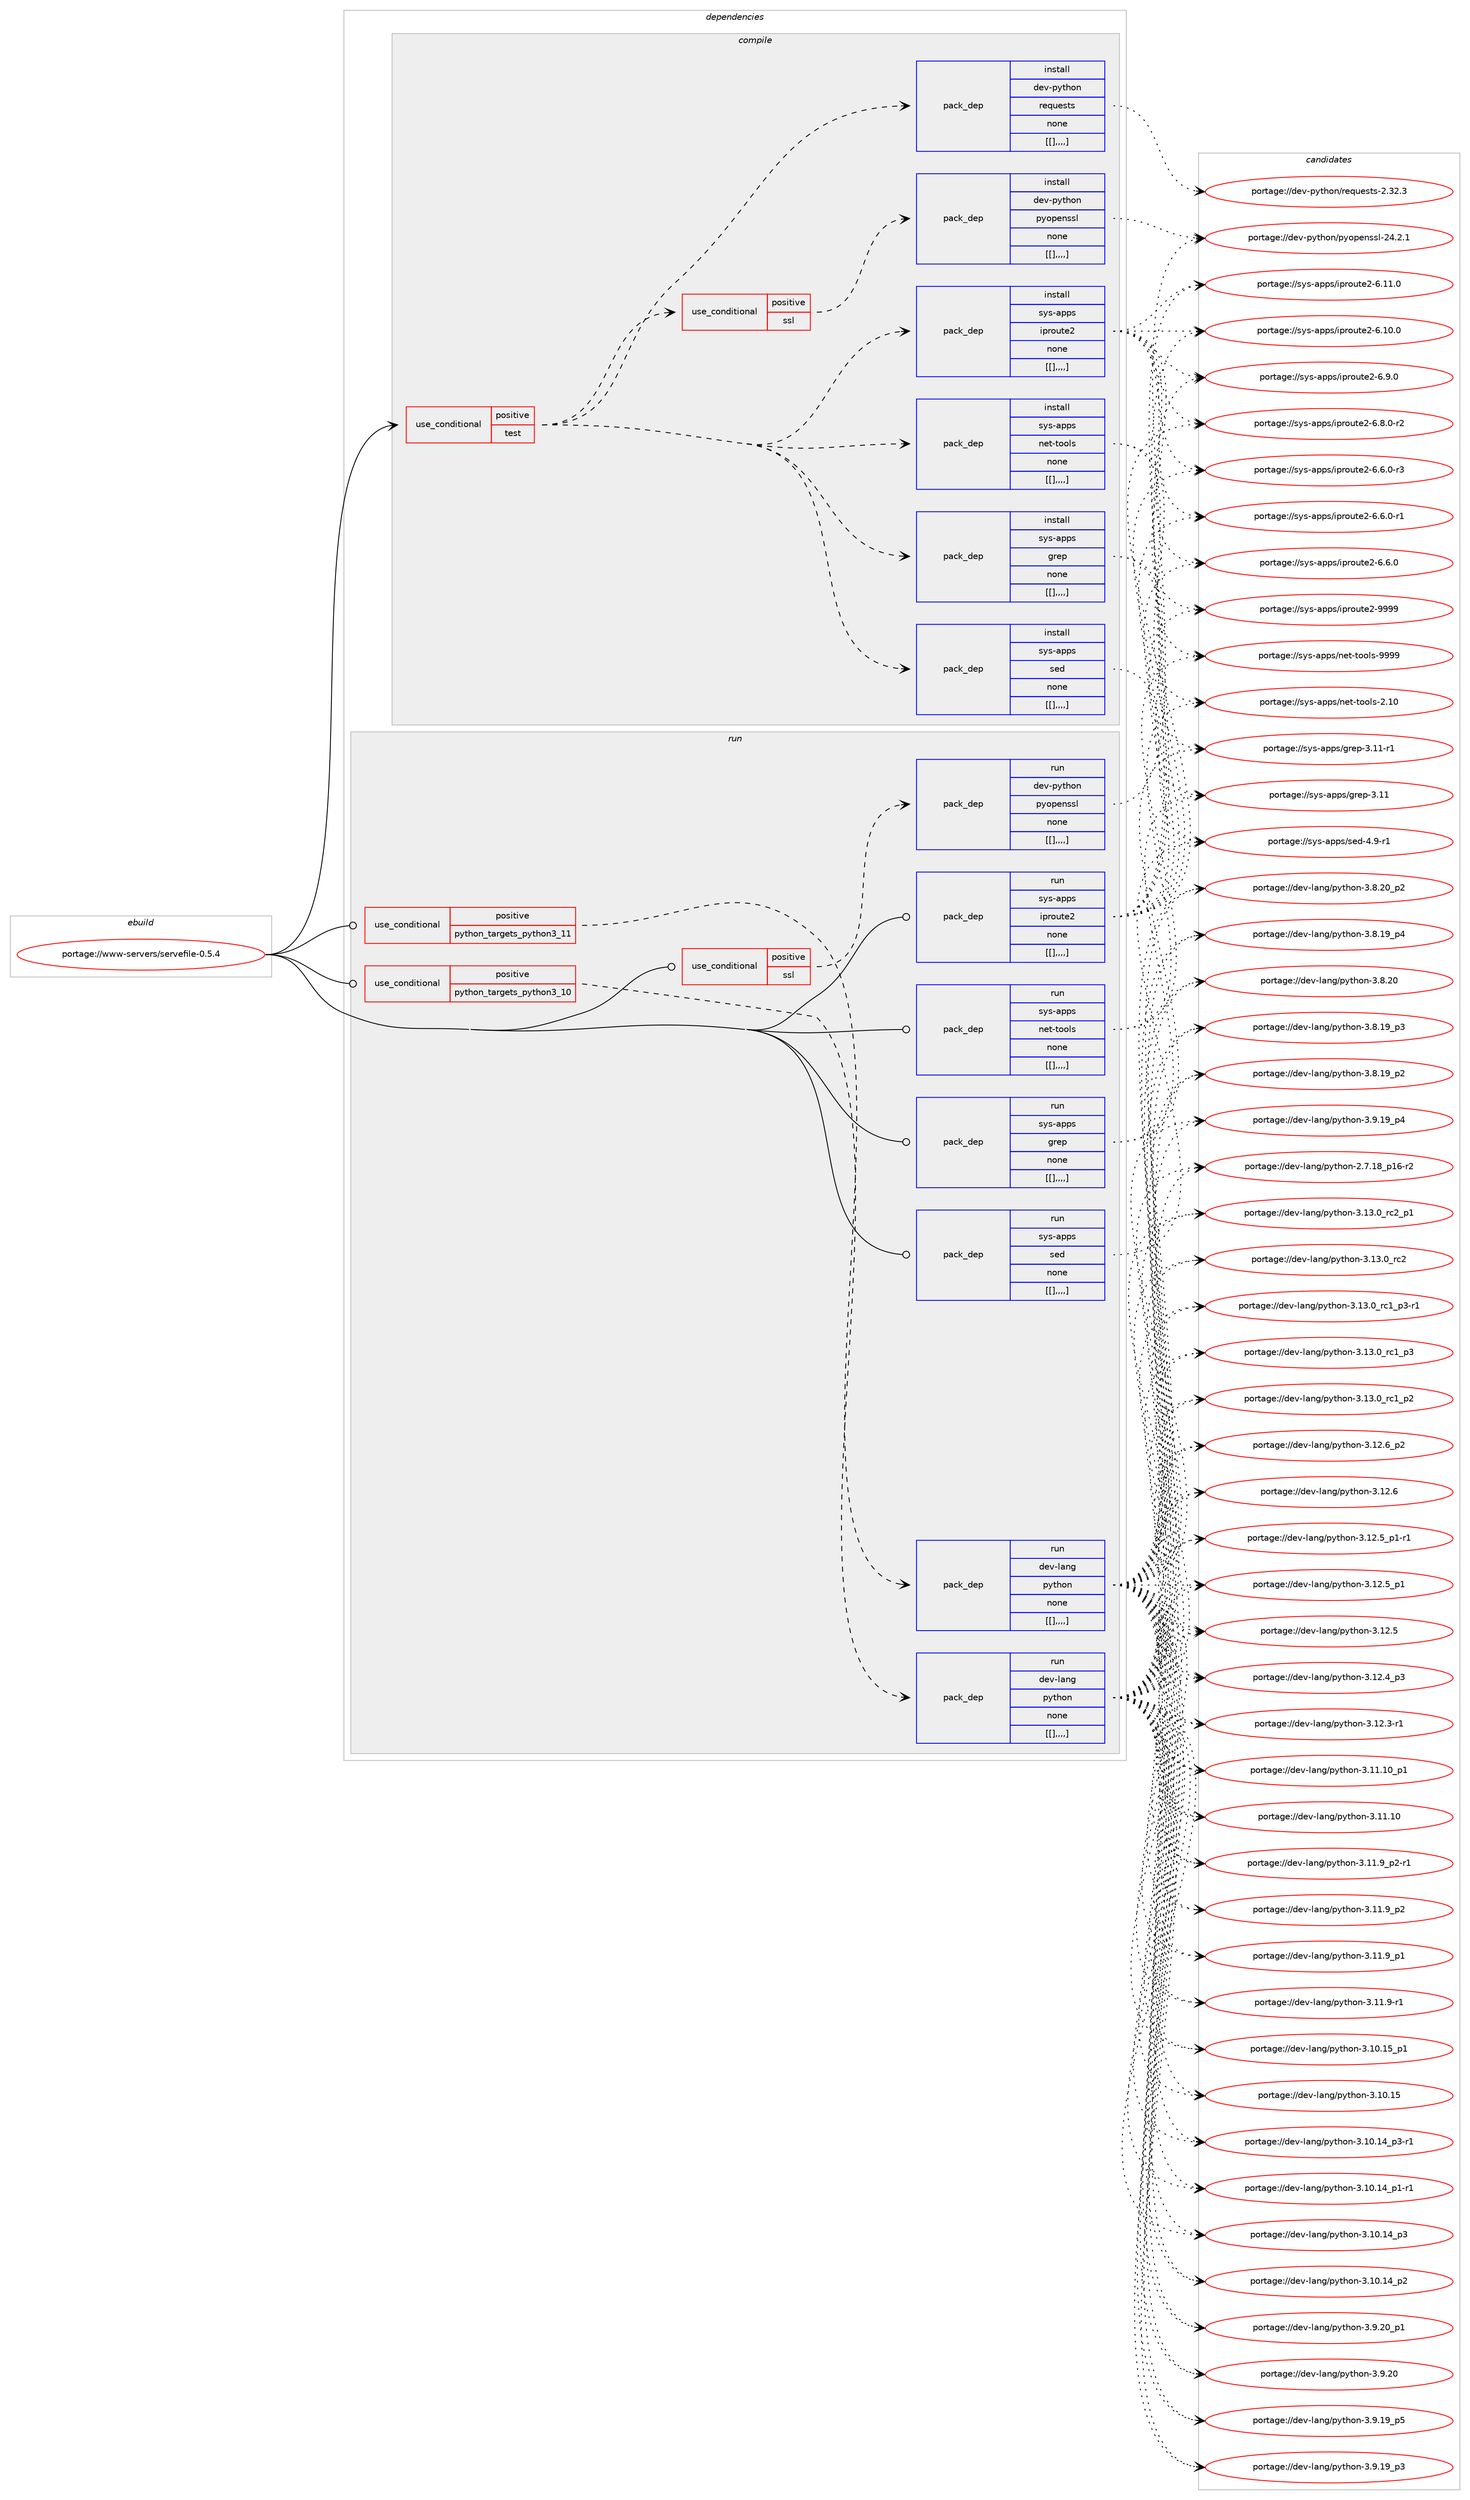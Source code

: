 digraph prolog {

# *************
# Graph options
# *************

newrank=true;
concentrate=true;
compound=true;
graph [rankdir=LR,fontname=Helvetica,fontsize=10,ranksep=1.5];#, ranksep=2.5, nodesep=0.2];
edge  [arrowhead=vee];
node  [fontname=Helvetica,fontsize=10];

# **********
# The ebuild
# **********

subgraph cluster_leftcol {
color=gray;
label=<<i>ebuild</i>>;
id [label="portage://www-servers/servefile-0.5.4", color=red, width=4, href="../www-servers/servefile-0.5.4.svg"];
}

# ****************
# The dependencies
# ****************

subgraph cluster_midcol {
color=gray;
label=<<i>dependencies</i>>;
subgraph cluster_compile {
fillcolor="#eeeeee";
style=filled;
label=<<i>compile</i>>;
subgraph cond126291 {
dependency467979 [label=<<TABLE BORDER="0" CELLBORDER="1" CELLSPACING="0" CELLPADDING="4"><TR><TD ROWSPAN="3" CELLPADDING="10">use_conditional</TD></TR><TR><TD>positive</TD></TR><TR><TD>test</TD></TR></TABLE>>, shape=none, color=red];
subgraph cond126292 {
dependency467980 [label=<<TABLE BORDER="0" CELLBORDER="1" CELLSPACING="0" CELLPADDING="4"><TR><TD ROWSPAN="3" CELLPADDING="10">use_conditional</TD></TR><TR><TD>positive</TD></TR><TR><TD>ssl</TD></TR></TABLE>>, shape=none, color=red];
subgraph pack338291 {
dependency467981 [label=<<TABLE BORDER="0" CELLBORDER="1" CELLSPACING="0" CELLPADDING="4" WIDTH="220"><TR><TD ROWSPAN="6" CELLPADDING="30">pack_dep</TD></TR><TR><TD WIDTH="110">install</TD></TR><TR><TD>dev-python</TD></TR><TR><TD>pyopenssl</TD></TR><TR><TD>none</TD></TR><TR><TD>[[],,,,]</TD></TR></TABLE>>, shape=none, color=blue];
}
dependency467980:e -> dependency467981:w [weight=20,style="dashed",arrowhead="vee"];
}
dependency467979:e -> dependency467980:w [weight=20,style="dashed",arrowhead="vee"];
subgraph pack338292 {
dependency467982 [label=<<TABLE BORDER="0" CELLBORDER="1" CELLSPACING="0" CELLPADDING="4" WIDTH="220"><TR><TD ROWSPAN="6" CELLPADDING="30">pack_dep</TD></TR><TR><TD WIDTH="110">install</TD></TR><TR><TD>sys-apps</TD></TR><TR><TD>grep</TD></TR><TR><TD>none</TD></TR><TR><TD>[[],,,,]</TD></TR></TABLE>>, shape=none, color=blue];
}
dependency467979:e -> dependency467982:w [weight=20,style="dashed",arrowhead="vee"];
subgraph pack338293 {
dependency467983 [label=<<TABLE BORDER="0" CELLBORDER="1" CELLSPACING="0" CELLPADDING="4" WIDTH="220"><TR><TD ROWSPAN="6" CELLPADDING="30">pack_dep</TD></TR><TR><TD WIDTH="110">install</TD></TR><TR><TD>sys-apps</TD></TR><TR><TD>iproute2</TD></TR><TR><TD>none</TD></TR><TR><TD>[[],,,,]</TD></TR></TABLE>>, shape=none, color=blue];
}
dependency467979:e -> dependency467983:w [weight=20,style="dashed",arrowhead="vee"];
subgraph pack338294 {
dependency467984 [label=<<TABLE BORDER="0" CELLBORDER="1" CELLSPACING="0" CELLPADDING="4" WIDTH="220"><TR><TD ROWSPAN="6" CELLPADDING="30">pack_dep</TD></TR><TR><TD WIDTH="110">install</TD></TR><TR><TD>sys-apps</TD></TR><TR><TD>net-tools</TD></TR><TR><TD>none</TD></TR><TR><TD>[[],,,,]</TD></TR></TABLE>>, shape=none, color=blue];
}
dependency467979:e -> dependency467984:w [weight=20,style="dashed",arrowhead="vee"];
subgraph pack338295 {
dependency467985 [label=<<TABLE BORDER="0" CELLBORDER="1" CELLSPACING="0" CELLPADDING="4" WIDTH="220"><TR><TD ROWSPAN="6" CELLPADDING="30">pack_dep</TD></TR><TR><TD WIDTH="110">install</TD></TR><TR><TD>sys-apps</TD></TR><TR><TD>sed</TD></TR><TR><TD>none</TD></TR><TR><TD>[[],,,,]</TD></TR></TABLE>>, shape=none, color=blue];
}
dependency467979:e -> dependency467985:w [weight=20,style="dashed",arrowhead="vee"];
subgraph pack338296 {
dependency467986 [label=<<TABLE BORDER="0" CELLBORDER="1" CELLSPACING="0" CELLPADDING="4" WIDTH="220"><TR><TD ROWSPAN="6" CELLPADDING="30">pack_dep</TD></TR><TR><TD WIDTH="110">install</TD></TR><TR><TD>dev-python</TD></TR><TR><TD>requests</TD></TR><TR><TD>none</TD></TR><TR><TD>[[],,,,]</TD></TR></TABLE>>, shape=none, color=blue];
}
dependency467979:e -> dependency467986:w [weight=20,style="dashed",arrowhead="vee"];
}
id:e -> dependency467979:w [weight=20,style="solid",arrowhead="vee"];
}
subgraph cluster_compileandrun {
fillcolor="#eeeeee";
style=filled;
label=<<i>compile and run</i>>;
}
subgraph cluster_run {
fillcolor="#eeeeee";
style=filled;
label=<<i>run</i>>;
subgraph cond126293 {
dependency467987 [label=<<TABLE BORDER="0" CELLBORDER="1" CELLSPACING="0" CELLPADDING="4"><TR><TD ROWSPAN="3" CELLPADDING="10">use_conditional</TD></TR><TR><TD>positive</TD></TR><TR><TD>python_targets_python3_10</TD></TR></TABLE>>, shape=none, color=red];
subgraph pack338297 {
dependency467988 [label=<<TABLE BORDER="0" CELLBORDER="1" CELLSPACING="0" CELLPADDING="4" WIDTH="220"><TR><TD ROWSPAN="6" CELLPADDING="30">pack_dep</TD></TR><TR><TD WIDTH="110">run</TD></TR><TR><TD>dev-lang</TD></TR><TR><TD>python</TD></TR><TR><TD>none</TD></TR><TR><TD>[[],,,,]</TD></TR></TABLE>>, shape=none, color=blue];
}
dependency467987:e -> dependency467988:w [weight=20,style="dashed",arrowhead="vee"];
}
id:e -> dependency467987:w [weight=20,style="solid",arrowhead="odot"];
subgraph cond126294 {
dependency467989 [label=<<TABLE BORDER="0" CELLBORDER="1" CELLSPACING="0" CELLPADDING="4"><TR><TD ROWSPAN="3" CELLPADDING="10">use_conditional</TD></TR><TR><TD>positive</TD></TR><TR><TD>python_targets_python3_11</TD></TR></TABLE>>, shape=none, color=red];
subgraph pack338298 {
dependency467990 [label=<<TABLE BORDER="0" CELLBORDER="1" CELLSPACING="0" CELLPADDING="4" WIDTH="220"><TR><TD ROWSPAN="6" CELLPADDING="30">pack_dep</TD></TR><TR><TD WIDTH="110">run</TD></TR><TR><TD>dev-lang</TD></TR><TR><TD>python</TD></TR><TR><TD>none</TD></TR><TR><TD>[[],,,,]</TD></TR></TABLE>>, shape=none, color=blue];
}
dependency467989:e -> dependency467990:w [weight=20,style="dashed",arrowhead="vee"];
}
id:e -> dependency467989:w [weight=20,style="solid",arrowhead="odot"];
subgraph cond126295 {
dependency467991 [label=<<TABLE BORDER="0" CELLBORDER="1" CELLSPACING="0" CELLPADDING="4"><TR><TD ROWSPAN="3" CELLPADDING="10">use_conditional</TD></TR><TR><TD>positive</TD></TR><TR><TD>ssl</TD></TR></TABLE>>, shape=none, color=red];
subgraph pack338299 {
dependency467992 [label=<<TABLE BORDER="0" CELLBORDER="1" CELLSPACING="0" CELLPADDING="4" WIDTH="220"><TR><TD ROWSPAN="6" CELLPADDING="30">pack_dep</TD></TR><TR><TD WIDTH="110">run</TD></TR><TR><TD>dev-python</TD></TR><TR><TD>pyopenssl</TD></TR><TR><TD>none</TD></TR><TR><TD>[[],,,,]</TD></TR></TABLE>>, shape=none, color=blue];
}
dependency467991:e -> dependency467992:w [weight=20,style="dashed",arrowhead="vee"];
}
id:e -> dependency467991:w [weight=20,style="solid",arrowhead="odot"];
subgraph pack338300 {
dependency467993 [label=<<TABLE BORDER="0" CELLBORDER="1" CELLSPACING="0" CELLPADDING="4" WIDTH="220"><TR><TD ROWSPAN="6" CELLPADDING="30">pack_dep</TD></TR><TR><TD WIDTH="110">run</TD></TR><TR><TD>sys-apps</TD></TR><TR><TD>grep</TD></TR><TR><TD>none</TD></TR><TR><TD>[[],,,,]</TD></TR></TABLE>>, shape=none, color=blue];
}
id:e -> dependency467993:w [weight=20,style="solid",arrowhead="odot"];
subgraph pack338301 {
dependency467994 [label=<<TABLE BORDER="0" CELLBORDER="1" CELLSPACING="0" CELLPADDING="4" WIDTH="220"><TR><TD ROWSPAN="6" CELLPADDING="30">pack_dep</TD></TR><TR><TD WIDTH="110">run</TD></TR><TR><TD>sys-apps</TD></TR><TR><TD>iproute2</TD></TR><TR><TD>none</TD></TR><TR><TD>[[],,,,]</TD></TR></TABLE>>, shape=none, color=blue];
}
id:e -> dependency467994:w [weight=20,style="solid",arrowhead="odot"];
subgraph pack338302 {
dependency467995 [label=<<TABLE BORDER="0" CELLBORDER="1" CELLSPACING="0" CELLPADDING="4" WIDTH="220"><TR><TD ROWSPAN="6" CELLPADDING="30">pack_dep</TD></TR><TR><TD WIDTH="110">run</TD></TR><TR><TD>sys-apps</TD></TR><TR><TD>net-tools</TD></TR><TR><TD>none</TD></TR><TR><TD>[[],,,,]</TD></TR></TABLE>>, shape=none, color=blue];
}
id:e -> dependency467995:w [weight=20,style="solid",arrowhead="odot"];
subgraph pack338303 {
dependency467996 [label=<<TABLE BORDER="0" CELLBORDER="1" CELLSPACING="0" CELLPADDING="4" WIDTH="220"><TR><TD ROWSPAN="6" CELLPADDING="30">pack_dep</TD></TR><TR><TD WIDTH="110">run</TD></TR><TR><TD>sys-apps</TD></TR><TR><TD>sed</TD></TR><TR><TD>none</TD></TR><TR><TD>[[],,,,]</TD></TR></TABLE>>, shape=none, color=blue];
}
id:e -> dependency467996:w [weight=20,style="solid",arrowhead="odot"];
}
}

# **************
# The candidates
# **************

subgraph cluster_choices {
rank=same;
color=gray;
label=<<i>candidates</i>>;

subgraph choice338291 {
color=black;
nodesep=1;
choice100101118451121211161041111104711212111111210111011511510845505246504649 [label="portage://dev-python/pyopenssl-24.2.1", color=red, width=4,href="../dev-python/pyopenssl-24.2.1.svg"];
dependency467981:e -> choice100101118451121211161041111104711212111111210111011511510845505246504649:w [style=dotted,weight="100"];
}
subgraph choice338292 {
color=black;
nodesep=1;
choice11512111545971121121154710311410111245514649494511449 [label="portage://sys-apps/grep-3.11-r1", color=red, width=4,href="../sys-apps/grep-3.11-r1.svg"];
choice1151211154597112112115471031141011124551464949 [label="portage://sys-apps/grep-3.11", color=red, width=4,href="../sys-apps/grep-3.11.svg"];
dependency467982:e -> choice11512111545971121121154710311410111245514649494511449:w [style=dotted,weight="100"];
dependency467982:e -> choice1151211154597112112115471031141011124551464949:w [style=dotted,weight="100"];
}
subgraph choice338293 {
color=black;
nodesep=1;
choice115121115459711211211547105112114111117116101504557575757 [label="portage://sys-apps/iproute2-9999", color=red, width=4,href="../sys-apps/iproute2-9999.svg"];
choice1151211154597112112115471051121141111171161015045544649494648 [label="portage://sys-apps/iproute2-6.11.0", color=red, width=4,href="../sys-apps/iproute2-6.11.0.svg"];
choice1151211154597112112115471051121141111171161015045544649484648 [label="portage://sys-apps/iproute2-6.10.0", color=red, width=4,href="../sys-apps/iproute2-6.10.0.svg"];
choice11512111545971121121154710511211411111711610150455446574648 [label="portage://sys-apps/iproute2-6.9.0", color=red, width=4,href="../sys-apps/iproute2-6.9.0.svg"];
choice115121115459711211211547105112114111117116101504554465646484511450 [label="portage://sys-apps/iproute2-6.8.0-r2", color=red, width=4,href="../sys-apps/iproute2-6.8.0-r2.svg"];
choice115121115459711211211547105112114111117116101504554465446484511451 [label="portage://sys-apps/iproute2-6.6.0-r3", color=red, width=4,href="../sys-apps/iproute2-6.6.0-r3.svg"];
choice115121115459711211211547105112114111117116101504554465446484511449 [label="portage://sys-apps/iproute2-6.6.0-r1", color=red, width=4,href="../sys-apps/iproute2-6.6.0-r1.svg"];
choice11512111545971121121154710511211411111711610150455446544648 [label="portage://sys-apps/iproute2-6.6.0", color=red, width=4,href="../sys-apps/iproute2-6.6.0.svg"];
dependency467983:e -> choice115121115459711211211547105112114111117116101504557575757:w [style=dotted,weight="100"];
dependency467983:e -> choice1151211154597112112115471051121141111171161015045544649494648:w [style=dotted,weight="100"];
dependency467983:e -> choice1151211154597112112115471051121141111171161015045544649484648:w [style=dotted,weight="100"];
dependency467983:e -> choice11512111545971121121154710511211411111711610150455446574648:w [style=dotted,weight="100"];
dependency467983:e -> choice115121115459711211211547105112114111117116101504554465646484511450:w [style=dotted,weight="100"];
dependency467983:e -> choice115121115459711211211547105112114111117116101504554465446484511451:w [style=dotted,weight="100"];
dependency467983:e -> choice115121115459711211211547105112114111117116101504554465446484511449:w [style=dotted,weight="100"];
dependency467983:e -> choice11512111545971121121154710511211411111711610150455446544648:w [style=dotted,weight="100"];
}
subgraph choice338294 {
color=black;
nodesep=1;
choice115121115459711211211547110101116451161111111081154557575757 [label="portage://sys-apps/net-tools-9999", color=red, width=4,href="../sys-apps/net-tools-9999.svg"];
choice115121115459711211211547110101116451161111111081154550464948 [label="portage://sys-apps/net-tools-2.10", color=red, width=4,href="../sys-apps/net-tools-2.10.svg"];
dependency467984:e -> choice115121115459711211211547110101116451161111111081154557575757:w [style=dotted,weight="100"];
dependency467984:e -> choice115121115459711211211547110101116451161111111081154550464948:w [style=dotted,weight="100"];
}
subgraph choice338295 {
color=black;
nodesep=1;
choice115121115459711211211547115101100455246574511449 [label="portage://sys-apps/sed-4.9-r1", color=red, width=4,href="../sys-apps/sed-4.9-r1.svg"];
dependency467985:e -> choice115121115459711211211547115101100455246574511449:w [style=dotted,weight="100"];
}
subgraph choice338296 {
color=black;
nodesep=1;
choice100101118451121211161041111104711410111311710111511611545504651504651 [label="portage://dev-python/requests-2.32.3", color=red, width=4,href="../dev-python/requests-2.32.3.svg"];
dependency467986:e -> choice100101118451121211161041111104711410111311710111511611545504651504651:w [style=dotted,weight="100"];
}
subgraph choice338297 {
color=black;
nodesep=1;
choice100101118451089711010347112121116104111110455146495146489511499509511249 [label="portage://dev-lang/python-3.13.0_rc2_p1", color=red, width=4,href="../dev-lang/python-3.13.0_rc2_p1.svg"];
choice10010111845108971101034711212111610411111045514649514648951149950 [label="portage://dev-lang/python-3.13.0_rc2", color=red, width=4,href="../dev-lang/python-3.13.0_rc2.svg"];
choice1001011184510897110103471121211161041111104551464951464895114994995112514511449 [label="portage://dev-lang/python-3.13.0_rc1_p3-r1", color=red, width=4,href="../dev-lang/python-3.13.0_rc1_p3-r1.svg"];
choice100101118451089711010347112121116104111110455146495146489511499499511251 [label="portage://dev-lang/python-3.13.0_rc1_p3", color=red, width=4,href="../dev-lang/python-3.13.0_rc1_p3.svg"];
choice100101118451089711010347112121116104111110455146495146489511499499511250 [label="portage://dev-lang/python-3.13.0_rc1_p2", color=red, width=4,href="../dev-lang/python-3.13.0_rc1_p2.svg"];
choice100101118451089711010347112121116104111110455146495046549511250 [label="portage://dev-lang/python-3.12.6_p2", color=red, width=4,href="../dev-lang/python-3.12.6_p2.svg"];
choice10010111845108971101034711212111610411111045514649504654 [label="portage://dev-lang/python-3.12.6", color=red, width=4,href="../dev-lang/python-3.12.6.svg"];
choice1001011184510897110103471121211161041111104551464950465395112494511449 [label="portage://dev-lang/python-3.12.5_p1-r1", color=red, width=4,href="../dev-lang/python-3.12.5_p1-r1.svg"];
choice100101118451089711010347112121116104111110455146495046539511249 [label="portage://dev-lang/python-3.12.5_p1", color=red, width=4,href="../dev-lang/python-3.12.5_p1.svg"];
choice10010111845108971101034711212111610411111045514649504653 [label="portage://dev-lang/python-3.12.5", color=red, width=4,href="../dev-lang/python-3.12.5.svg"];
choice100101118451089711010347112121116104111110455146495046529511251 [label="portage://dev-lang/python-3.12.4_p3", color=red, width=4,href="../dev-lang/python-3.12.4_p3.svg"];
choice100101118451089711010347112121116104111110455146495046514511449 [label="portage://dev-lang/python-3.12.3-r1", color=red, width=4,href="../dev-lang/python-3.12.3-r1.svg"];
choice10010111845108971101034711212111610411111045514649494649489511249 [label="portage://dev-lang/python-3.11.10_p1", color=red, width=4,href="../dev-lang/python-3.11.10_p1.svg"];
choice1001011184510897110103471121211161041111104551464949464948 [label="portage://dev-lang/python-3.11.10", color=red, width=4,href="../dev-lang/python-3.11.10.svg"];
choice1001011184510897110103471121211161041111104551464949465795112504511449 [label="portage://dev-lang/python-3.11.9_p2-r1", color=red, width=4,href="../dev-lang/python-3.11.9_p2-r1.svg"];
choice100101118451089711010347112121116104111110455146494946579511250 [label="portage://dev-lang/python-3.11.9_p2", color=red, width=4,href="../dev-lang/python-3.11.9_p2.svg"];
choice100101118451089711010347112121116104111110455146494946579511249 [label="portage://dev-lang/python-3.11.9_p1", color=red, width=4,href="../dev-lang/python-3.11.9_p1.svg"];
choice100101118451089711010347112121116104111110455146494946574511449 [label="portage://dev-lang/python-3.11.9-r1", color=red, width=4,href="../dev-lang/python-3.11.9-r1.svg"];
choice10010111845108971101034711212111610411111045514649484649539511249 [label="portage://dev-lang/python-3.10.15_p1", color=red, width=4,href="../dev-lang/python-3.10.15_p1.svg"];
choice1001011184510897110103471121211161041111104551464948464953 [label="portage://dev-lang/python-3.10.15", color=red, width=4,href="../dev-lang/python-3.10.15.svg"];
choice100101118451089711010347112121116104111110455146494846495295112514511449 [label="portage://dev-lang/python-3.10.14_p3-r1", color=red, width=4,href="../dev-lang/python-3.10.14_p3-r1.svg"];
choice10010111845108971101034711212111610411111045514649484649529511251 [label="portage://dev-lang/python-3.10.14_p3", color=red, width=4,href="../dev-lang/python-3.10.14_p3.svg"];
choice10010111845108971101034711212111610411111045514649484649529511250 [label="portage://dev-lang/python-3.10.14_p2", color=red, width=4,href="../dev-lang/python-3.10.14_p2.svg"];
choice100101118451089711010347112121116104111110455146494846495295112494511449 [label="portage://dev-lang/python-3.10.14_p1-r1", color=red, width=4,href="../dev-lang/python-3.10.14_p1-r1.svg"];
choice100101118451089711010347112121116104111110455146574650489511249 [label="portage://dev-lang/python-3.9.20_p1", color=red, width=4,href="../dev-lang/python-3.9.20_p1.svg"];
choice10010111845108971101034711212111610411111045514657465048 [label="portage://dev-lang/python-3.9.20", color=red, width=4,href="../dev-lang/python-3.9.20.svg"];
choice100101118451089711010347112121116104111110455146574649579511253 [label="portage://dev-lang/python-3.9.19_p5", color=red, width=4,href="../dev-lang/python-3.9.19_p5.svg"];
choice100101118451089711010347112121116104111110455146574649579511252 [label="portage://dev-lang/python-3.9.19_p4", color=red, width=4,href="../dev-lang/python-3.9.19_p4.svg"];
choice100101118451089711010347112121116104111110455146574649579511251 [label="portage://dev-lang/python-3.9.19_p3", color=red, width=4,href="../dev-lang/python-3.9.19_p3.svg"];
choice100101118451089711010347112121116104111110455146564650489511250 [label="portage://dev-lang/python-3.8.20_p2", color=red, width=4,href="../dev-lang/python-3.8.20_p2.svg"];
choice10010111845108971101034711212111610411111045514656465048 [label="portage://dev-lang/python-3.8.20", color=red, width=4,href="../dev-lang/python-3.8.20.svg"];
choice100101118451089711010347112121116104111110455146564649579511252 [label="portage://dev-lang/python-3.8.19_p4", color=red, width=4,href="../dev-lang/python-3.8.19_p4.svg"];
choice100101118451089711010347112121116104111110455146564649579511251 [label="portage://dev-lang/python-3.8.19_p3", color=red, width=4,href="../dev-lang/python-3.8.19_p3.svg"];
choice100101118451089711010347112121116104111110455146564649579511250 [label="portage://dev-lang/python-3.8.19_p2", color=red, width=4,href="../dev-lang/python-3.8.19_p2.svg"];
choice100101118451089711010347112121116104111110455046554649569511249544511450 [label="portage://dev-lang/python-2.7.18_p16-r2", color=red, width=4,href="../dev-lang/python-2.7.18_p16-r2.svg"];
dependency467988:e -> choice100101118451089711010347112121116104111110455146495146489511499509511249:w [style=dotted,weight="100"];
dependency467988:e -> choice10010111845108971101034711212111610411111045514649514648951149950:w [style=dotted,weight="100"];
dependency467988:e -> choice1001011184510897110103471121211161041111104551464951464895114994995112514511449:w [style=dotted,weight="100"];
dependency467988:e -> choice100101118451089711010347112121116104111110455146495146489511499499511251:w [style=dotted,weight="100"];
dependency467988:e -> choice100101118451089711010347112121116104111110455146495146489511499499511250:w [style=dotted,weight="100"];
dependency467988:e -> choice100101118451089711010347112121116104111110455146495046549511250:w [style=dotted,weight="100"];
dependency467988:e -> choice10010111845108971101034711212111610411111045514649504654:w [style=dotted,weight="100"];
dependency467988:e -> choice1001011184510897110103471121211161041111104551464950465395112494511449:w [style=dotted,weight="100"];
dependency467988:e -> choice100101118451089711010347112121116104111110455146495046539511249:w [style=dotted,weight="100"];
dependency467988:e -> choice10010111845108971101034711212111610411111045514649504653:w [style=dotted,weight="100"];
dependency467988:e -> choice100101118451089711010347112121116104111110455146495046529511251:w [style=dotted,weight="100"];
dependency467988:e -> choice100101118451089711010347112121116104111110455146495046514511449:w [style=dotted,weight="100"];
dependency467988:e -> choice10010111845108971101034711212111610411111045514649494649489511249:w [style=dotted,weight="100"];
dependency467988:e -> choice1001011184510897110103471121211161041111104551464949464948:w [style=dotted,weight="100"];
dependency467988:e -> choice1001011184510897110103471121211161041111104551464949465795112504511449:w [style=dotted,weight="100"];
dependency467988:e -> choice100101118451089711010347112121116104111110455146494946579511250:w [style=dotted,weight="100"];
dependency467988:e -> choice100101118451089711010347112121116104111110455146494946579511249:w [style=dotted,weight="100"];
dependency467988:e -> choice100101118451089711010347112121116104111110455146494946574511449:w [style=dotted,weight="100"];
dependency467988:e -> choice10010111845108971101034711212111610411111045514649484649539511249:w [style=dotted,weight="100"];
dependency467988:e -> choice1001011184510897110103471121211161041111104551464948464953:w [style=dotted,weight="100"];
dependency467988:e -> choice100101118451089711010347112121116104111110455146494846495295112514511449:w [style=dotted,weight="100"];
dependency467988:e -> choice10010111845108971101034711212111610411111045514649484649529511251:w [style=dotted,weight="100"];
dependency467988:e -> choice10010111845108971101034711212111610411111045514649484649529511250:w [style=dotted,weight="100"];
dependency467988:e -> choice100101118451089711010347112121116104111110455146494846495295112494511449:w [style=dotted,weight="100"];
dependency467988:e -> choice100101118451089711010347112121116104111110455146574650489511249:w [style=dotted,weight="100"];
dependency467988:e -> choice10010111845108971101034711212111610411111045514657465048:w [style=dotted,weight="100"];
dependency467988:e -> choice100101118451089711010347112121116104111110455146574649579511253:w [style=dotted,weight="100"];
dependency467988:e -> choice100101118451089711010347112121116104111110455146574649579511252:w [style=dotted,weight="100"];
dependency467988:e -> choice100101118451089711010347112121116104111110455146574649579511251:w [style=dotted,weight="100"];
dependency467988:e -> choice100101118451089711010347112121116104111110455146564650489511250:w [style=dotted,weight="100"];
dependency467988:e -> choice10010111845108971101034711212111610411111045514656465048:w [style=dotted,weight="100"];
dependency467988:e -> choice100101118451089711010347112121116104111110455146564649579511252:w [style=dotted,weight="100"];
dependency467988:e -> choice100101118451089711010347112121116104111110455146564649579511251:w [style=dotted,weight="100"];
dependency467988:e -> choice100101118451089711010347112121116104111110455146564649579511250:w [style=dotted,weight="100"];
dependency467988:e -> choice100101118451089711010347112121116104111110455046554649569511249544511450:w [style=dotted,weight="100"];
}
subgraph choice338298 {
color=black;
nodesep=1;
choice100101118451089711010347112121116104111110455146495146489511499509511249 [label="portage://dev-lang/python-3.13.0_rc2_p1", color=red, width=4,href="../dev-lang/python-3.13.0_rc2_p1.svg"];
choice10010111845108971101034711212111610411111045514649514648951149950 [label="portage://dev-lang/python-3.13.0_rc2", color=red, width=4,href="../dev-lang/python-3.13.0_rc2.svg"];
choice1001011184510897110103471121211161041111104551464951464895114994995112514511449 [label="portage://dev-lang/python-3.13.0_rc1_p3-r1", color=red, width=4,href="../dev-lang/python-3.13.0_rc1_p3-r1.svg"];
choice100101118451089711010347112121116104111110455146495146489511499499511251 [label="portage://dev-lang/python-3.13.0_rc1_p3", color=red, width=4,href="../dev-lang/python-3.13.0_rc1_p3.svg"];
choice100101118451089711010347112121116104111110455146495146489511499499511250 [label="portage://dev-lang/python-3.13.0_rc1_p2", color=red, width=4,href="../dev-lang/python-3.13.0_rc1_p2.svg"];
choice100101118451089711010347112121116104111110455146495046549511250 [label="portage://dev-lang/python-3.12.6_p2", color=red, width=4,href="../dev-lang/python-3.12.6_p2.svg"];
choice10010111845108971101034711212111610411111045514649504654 [label="portage://dev-lang/python-3.12.6", color=red, width=4,href="../dev-lang/python-3.12.6.svg"];
choice1001011184510897110103471121211161041111104551464950465395112494511449 [label="portage://dev-lang/python-3.12.5_p1-r1", color=red, width=4,href="../dev-lang/python-3.12.5_p1-r1.svg"];
choice100101118451089711010347112121116104111110455146495046539511249 [label="portage://dev-lang/python-3.12.5_p1", color=red, width=4,href="../dev-lang/python-3.12.5_p1.svg"];
choice10010111845108971101034711212111610411111045514649504653 [label="portage://dev-lang/python-3.12.5", color=red, width=4,href="../dev-lang/python-3.12.5.svg"];
choice100101118451089711010347112121116104111110455146495046529511251 [label="portage://dev-lang/python-3.12.4_p3", color=red, width=4,href="../dev-lang/python-3.12.4_p3.svg"];
choice100101118451089711010347112121116104111110455146495046514511449 [label="portage://dev-lang/python-3.12.3-r1", color=red, width=4,href="../dev-lang/python-3.12.3-r1.svg"];
choice10010111845108971101034711212111610411111045514649494649489511249 [label="portage://dev-lang/python-3.11.10_p1", color=red, width=4,href="../dev-lang/python-3.11.10_p1.svg"];
choice1001011184510897110103471121211161041111104551464949464948 [label="portage://dev-lang/python-3.11.10", color=red, width=4,href="../dev-lang/python-3.11.10.svg"];
choice1001011184510897110103471121211161041111104551464949465795112504511449 [label="portage://dev-lang/python-3.11.9_p2-r1", color=red, width=4,href="../dev-lang/python-3.11.9_p2-r1.svg"];
choice100101118451089711010347112121116104111110455146494946579511250 [label="portage://dev-lang/python-3.11.9_p2", color=red, width=4,href="../dev-lang/python-3.11.9_p2.svg"];
choice100101118451089711010347112121116104111110455146494946579511249 [label="portage://dev-lang/python-3.11.9_p1", color=red, width=4,href="../dev-lang/python-3.11.9_p1.svg"];
choice100101118451089711010347112121116104111110455146494946574511449 [label="portage://dev-lang/python-3.11.9-r1", color=red, width=4,href="../dev-lang/python-3.11.9-r1.svg"];
choice10010111845108971101034711212111610411111045514649484649539511249 [label="portage://dev-lang/python-3.10.15_p1", color=red, width=4,href="../dev-lang/python-3.10.15_p1.svg"];
choice1001011184510897110103471121211161041111104551464948464953 [label="portage://dev-lang/python-3.10.15", color=red, width=4,href="../dev-lang/python-3.10.15.svg"];
choice100101118451089711010347112121116104111110455146494846495295112514511449 [label="portage://dev-lang/python-3.10.14_p3-r1", color=red, width=4,href="../dev-lang/python-3.10.14_p3-r1.svg"];
choice10010111845108971101034711212111610411111045514649484649529511251 [label="portage://dev-lang/python-3.10.14_p3", color=red, width=4,href="../dev-lang/python-3.10.14_p3.svg"];
choice10010111845108971101034711212111610411111045514649484649529511250 [label="portage://dev-lang/python-3.10.14_p2", color=red, width=4,href="../dev-lang/python-3.10.14_p2.svg"];
choice100101118451089711010347112121116104111110455146494846495295112494511449 [label="portage://dev-lang/python-3.10.14_p1-r1", color=red, width=4,href="../dev-lang/python-3.10.14_p1-r1.svg"];
choice100101118451089711010347112121116104111110455146574650489511249 [label="portage://dev-lang/python-3.9.20_p1", color=red, width=4,href="../dev-lang/python-3.9.20_p1.svg"];
choice10010111845108971101034711212111610411111045514657465048 [label="portage://dev-lang/python-3.9.20", color=red, width=4,href="../dev-lang/python-3.9.20.svg"];
choice100101118451089711010347112121116104111110455146574649579511253 [label="portage://dev-lang/python-3.9.19_p5", color=red, width=4,href="../dev-lang/python-3.9.19_p5.svg"];
choice100101118451089711010347112121116104111110455146574649579511252 [label="portage://dev-lang/python-3.9.19_p4", color=red, width=4,href="../dev-lang/python-3.9.19_p4.svg"];
choice100101118451089711010347112121116104111110455146574649579511251 [label="portage://dev-lang/python-3.9.19_p3", color=red, width=4,href="../dev-lang/python-3.9.19_p3.svg"];
choice100101118451089711010347112121116104111110455146564650489511250 [label="portage://dev-lang/python-3.8.20_p2", color=red, width=4,href="../dev-lang/python-3.8.20_p2.svg"];
choice10010111845108971101034711212111610411111045514656465048 [label="portage://dev-lang/python-3.8.20", color=red, width=4,href="../dev-lang/python-3.8.20.svg"];
choice100101118451089711010347112121116104111110455146564649579511252 [label="portage://dev-lang/python-3.8.19_p4", color=red, width=4,href="../dev-lang/python-3.8.19_p4.svg"];
choice100101118451089711010347112121116104111110455146564649579511251 [label="portage://dev-lang/python-3.8.19_p3", color=red, width=4,href="../dev-lang/python-3.8.19_p3.svg"];
choice100101118451089711010347112121116104111110455146564649579511250 [label="portage://dev-lang/python-3.8.19_p2", color=red, width=4,href="../dev-lang/python-3.8.19_p2.svg"];
choice100101118451089711010347112121116104111110455046554649569511249544511450 [label="portage://dev-lang/python-2.7.18_p16-r2", color=red, width=4,href="../dev-lang/python-2.7.18_p16-r2.svg"];
dependency467990:e -> choice100101118451089711010347112121116104111110455146495146489511499509511249:w [style=dotted,weight="100"];
dependency467990:e -> choice10010111845108971101034711212111610411111045514649514648951149950:w [style=dotted,weight="100"];
dependency467990:e -> choice1001011184510897110103471121211161041111104551464951464895114994995112514511449:w [style=dotted,weight="100"];
dependency467990:e -> choice100101118451089711010347112121116104111110455146495146489511499499511251:w [style=dotted,weight="100"];
dependency467990:e -> choice100101118451089711010347112121116104111110455146495146489511499499511250:w [style=dotted,weight="100"];
dependency467990:e -> choice100101118451089711010347112121116104111110455146495046549511250:w [style=dotted,weight="100"];
dependency467990:e -> choice10010111845108971101034711212111610411111045514649504654:w [style=dotted,weight="100"];
dependency467990:e -> choice1001011184510897110103471121211161041111104551464950465395112494511449:w [style=dotted,weight="100"];
dependency467990:e -> choice100101118451089711010347112121116104111110455146495046539511249:w [style=dotted,weight="100"];
dependency467990:e -> choice10010111845108971101034711212111610411111045514649504653:w [style=dotted,weight="100"];
dependency467990:e -> choice100101118451089711010347112121116104111110455146495046529511251:w [style=dotted,weight="100"];
dependency467990:e -> choice100101118451089711010347112121116104111110455146495046514511449:w [style=dotted,weight="100"];
dependency467990:e -> choice10010111845108971101034711212111610411111045514649494649489511249:w [style=dotted,weight="100"];
dependency467990:e -> choice1001011184510897110103471121211161041111104551464949464948:w [style=dotted,weight="100"];
dependency467990:e -> choice1001011184510897110103471121211161041111104551464949465795112504511449:w [style=dotted,weight="100"];
dependency467990:e -> choice100101118451089711010347112121116104111110455146494946579511250:w [style=dotted,weight="100"];
dependency467990:e -> choice100101118451089711010347112121116104111110455146494946579511249:w [style=dotted,weight="100"];
dependency467990:e -> choice100101118451089711010347112121116104111110455146494946574511449:w [style=dotted,weight="100"];
dependency467990:e -> choice10010111845108971101034711212111610411111045514649484649539511249:w [style=dotted,weight="100"];
dependency467990:e -> choice1001011184510897110103471121211161041111104551464948464953:w [style=dotted,weight="100"];
dependency467990:e -> choice100101118451089711010347112121116104111110455146494846495295112514511449:w [style=dotted,weight="100"];
dependency467990:e -> choice10010111845108971101034711212111610411111045514649484649529511251:w [style=dotted,weight="100"];
dependency467990:e -> choice10010111845108971101034711212111610411111045514649484649529511250:w [style=dotted,weight="100"];
dependency467990:e -> choice100101118451089711010347112121116104111110455146494846495295112494511449:w [style=dotted,weight="100"];
dependency467990:e -> choice100101118451089711010347112121116104111110455146574650489511249:w [style=dotted,weight="100"];
dependency467990:e -> choice10010111845108971101034711212111610411111045514657465048:w [style=dotted,weight="100"];
dependency467990:e -> choice100101118451089711010347112121116104111110455146574649579511253:w [style=dotted,weight="100"];
dependency467990:e -> choice100101118451089711010347112121116104111110455146574649579511252:w [style=dotted,weight="100"];
dependency467990:e -> choice100101118451089711010347112121116104111110455146574649579511251:w [style=dotted,weight="100"];
dependency467990:e -> choice100101118451089711010347112121116104111110455146564650489511250:w [style=dotted,weight="100"];
dependency467990:e -> choice10010111845108971101034711212111610411111045514656465048:w [style=dotted,weight="100"];
dependency467990:e -> choice100101118451089711010347112121116104111110455146564649579511252:w [style=dotted,weight="100"];
dependency467990:e -> choice100101118451089711010347112121116104111110455146564649579511251:w [style=dotted,weight="100"];
dependency467990:e -> choice100101118451089711010347112121116104111110455146564649579511250:w [style=dotted,weight="100"];
dependency467990:e -> choice100101118451089711010347112121116104111110455046554649569511249544511450:w [style=dotted,weight="100"];
}
subgraph choice338299 {
color=black;
nodesep=1;
choice100101118451121211161041111104711212111111210111011511510845505246504649 [label="portage://dev-python/pyopenssl-24.2.1", color=red, width=4,href="../dev-python/pyopenssl-24.2.1.svg"];
dependency467992:e -> choice100101118451121211161041111104711212111111210111011511510845505246504649:w [style=dotted,weight="100"];
}
subgraph choice338300 {
color=black;
nodesep=1;
choice11512111545971121121154710311410111245514649494511449 [label="portage://sys-apps/grep-3.11-r1", color=red, width=4,href="../sys-apps/grep-3.11-r1.svg"];
choice1151211154597112112115471031141011124551464949 [label="portage://sys-apps/grep-3.11", color=red, width=4,href="../sys-apps/grep-3.11.svg"];
dependency467993:e -> choice11512111545971121121154710311410111245514649494511449:w [style=dotted,weight="100"];
dependency467993:e -> choice1151211154597112112115471031141011124551464949:w [style=dotted,weight="100"];
}
subgraph choice338301 {
color=black;
nodesep=1;
choice115121115459711211211547105112114111117116101504557575757 [label="portage://sys-apps/iproute2-9999", color=red, width=4,href="../sys-apps/iproute2-9999.svg"];
choice1151211154597112112115471051121141111171161015045544649494648 [label="portage://sys-apps/iproute2-6.11.0", color=red, width=4,href="../sys-apps/iproute2-6.11.0.svg"];
choice1151211154597112112115471051121141111171161015045544649484648 [label="portage://sys-apps/iproute2-6.10.0", color=red, width=4,href="../sys-apps/iproute2-6.10.0.svg"];
choice11512111545971121121154710511211411111711610150455446574648 [label="portage://sys-apps/iproute2-6.9.0", color=red, width=4,href="../sys-apps/iproute2-6.9.0.svg"];
choice115121115459711211211547105112114111117116101504554465646484511450 [label="portage://sys-apps/iproute2-6.8.0-r2", color=red, width=4,href="../sys-apps/iproute2-6.8.0-r2.svg"];
choice115121115459711211211547105112114111117116101504554465446484511451 [label="portage://sys-apps/iproute2-6.6.0-r3", color=red, width=4,href="../sys-apps/iproute2-6.6.0-r3.svg"];
choice115121115459711211211547105112114111117116101504554465446484511449 [label="portage://sys-apps/iproute2-6.6.0-r1", color=red, width=4,href="../sys-apps/iproute2-6.6.0-r1.svg"];
choice11512111545971121121154710511211411111711610150455446544648 [label="portage://sys-apps/iproute2-6.6.0", color=red, width=4,href="../sys-apps/iproute2-6.6.0.svg"];
dependency467994:e -> choice115121115459711211211547105112114111117116101504557575757:w [style=dotted,weight="100"];
dependency467994:e -> choice1151211154597112112115471051121141111171161015045544649494648:w [style=dotted,weight="100"];
dependency467994:e -> choice1151211154597112112115471051121141111171161015045544649484648:w [style=dotted,weight="100"];
dependency467994:e -> choice11512111545971121121154710511211411111711610150455446574648:w [style=dotted,weight="100"];
dependency467994:e -> choice115121115459711211211547105112114111117116101504554465646484511450:w [style=dotted,weight="100"];
dependency467994:e -> choice115121115459711211211547105112114111117116101504554465446484511451:w [style=dotted,weight="100"];
dependency467994:e -> choice115121115459711211211547105112114111117116101504554465446484511449:w [style=dotted,weight="100"];
dependency467994:e -> choice11512111545971121121154710511211411111711610150455446544648:w [style=dotted,weight="100"];
}
subgraph choice338302 {
color=black;
nodesep=1;
choice115121115459711211211547110101116451161111111081154557575757 [label="portage://sys-apps/net-tools-9999", color=red, width=4,href="../sys-apps/net-tools-9999.svg"];
choice115121115459711211211547110101116451161111111081154550464948 [label="portage://sys-apps/net-tools-2.10", color=red, width=4,href="../sys-apps/net-tools-2.10.svg"];
dependency467995:e -> choice115121115459711211211547110101116451161111111081154557575757:w [style=dotted,weight="100"];
dependency467995:e -> choice115121115459711211211547110101116451161111111081154550464948:w [style=dotted,weight="100"];
}
subgraph choice338303 {
color=black;
nodesep=1;
choice115121115459711211211547115101100455246574511449 [label="portage://sys-apps/sed-4.9-r1", color=red, width=4,href="../sys-apps/sed-4.9-r1.svg"];
dependency467996:e -> choice115121115459711211211547115101100455246574511449:w [style=dotted,weight="100"];
}
}

}
